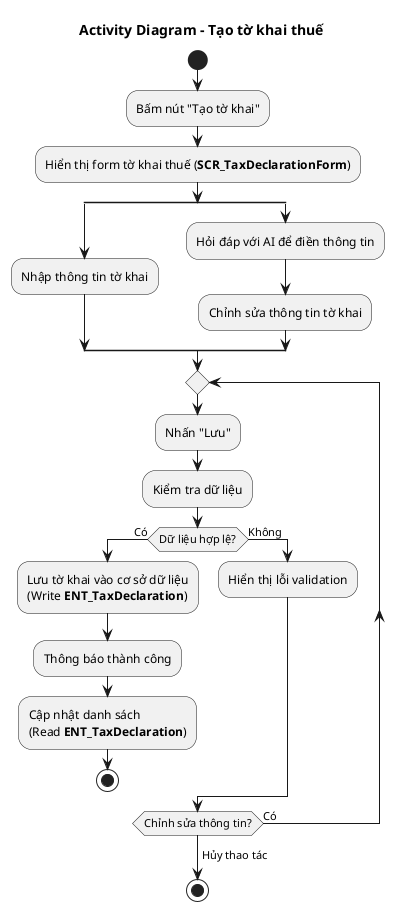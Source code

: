 @startuml AD_TaxDeclaration_Create
title Activity Diagram - Tạo tờ khai thuế
start
:Bấm nút "Tạo tờ khai";
:Hiển thị form tờ khai thuế (**SCR_TaxDeclarationForm**);

split
:Nhập thông tin tờ khai;
split again
:Hỏi đáp với AI để điền thông tin;
:Chỉnh sửa thông tin tờ khai;
end split

repeat
  :Nhấn "Lưu";
  :Kiểm tra dữ liệu;
  if (Dữ liệu hợp lệ?) then (Có)
    :Lưu tờ khai vào cơ sở dữ liệu\n(Write **ENT_TaxDeclaration**);
    :Thông báo thành công;
    :Cập nhật danh sách\n(Read **ENT_TaxDeclaration**);
    stop
  else (Không)
    :Hiển thị lỗi validation;
  endif
repeat while (Chỉnh sửa thông tin?) is (Có)
->Hủy thao tác;
stop
@enduml
